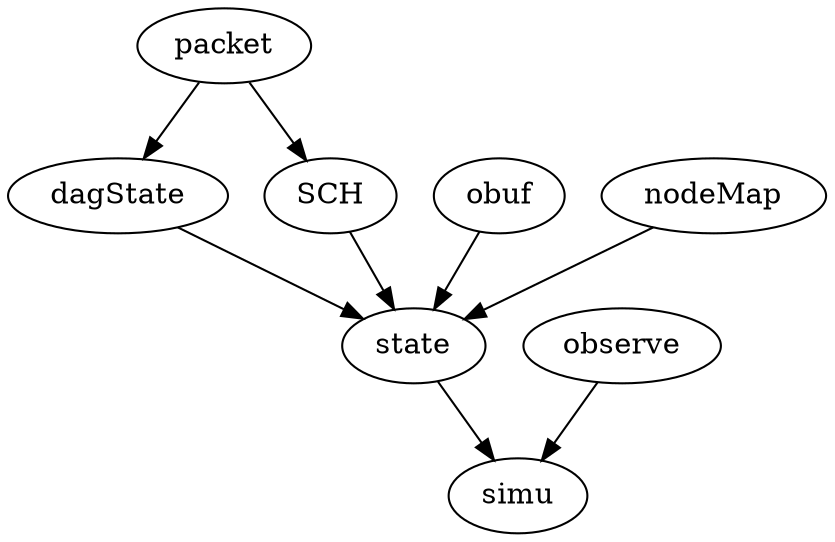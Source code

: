 digraph G {
  "packet" -> "dagState";
  "packet" -> "SCH";

  "dagState" -> "state";
  "obuf" -> "state";
  "nodeMap" -> "state";
  "SCH" -> "state";

  "state" -> "simu";
  "observe" -> "simu";
}

